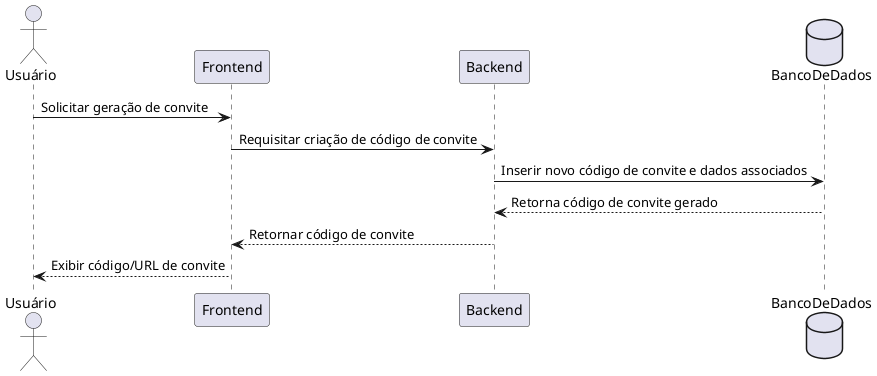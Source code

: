 @startuml
' Diagrama de sequência para o caso de uso: Gerar Convite

actor "Usuário" as Usuario
participant Frontend
participant Backend
database BancoDeDados

Usuario -> Frontend : Solicitar geração de convite
Frontend -> Backend : Requisitar criação de código de convite
Backend -> BancoDeDados : Inserir novo código de convite e dados associados
BancoDeDados --> Backend : Retorna código de convite gerado
Backend --> Frontend : Retornar código de convite
Frontend --> Usuario : Exibir código/URL de convite

@enduml
